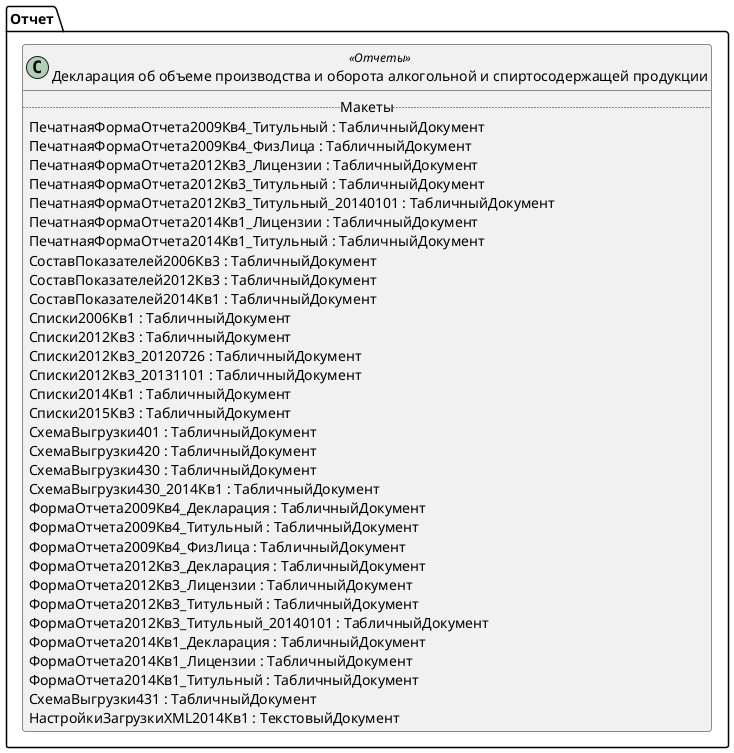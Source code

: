 ﻿@startuml РегламентированныйОтчетАлкоПриложение3
'!include templates.wsd
'..\include templates.wsd
class Отчет.РегламентированныйОтчетАлкоПриложение3 as "Декларация об объеме производства и оборота алкогольной и спиртосодержащей продукции" <<Отчеты>>
{
..Макеты..
ПечатнаяФормаОтчета2009Кв4_Титульный : ТабличныйДокумент
ПечатнаяФормаОтчета2009Кв4_ФизЛица : ТабличныйДокумент
ПечатнаяФормаОтчета2012Кв3_Лицензии : ТабличныйДокумент
ПечатнаяФормаОтчета2012Кв3_Титульный : ТабличныйДокумент
ПечатнаяФормаОтчета2012Кв3_Титульный_20140101 : ТабличныйДокумент
ПечатнаяФормаОтчета2014Кв1_Лицензии : ТабличныйДокумент
ПечатнаяФормаОтчета2014Кв1_Титульный : ТабличныйДокумент
СоставПоказателей2006Кв3 : ТабличныйДокумент
СоставПоказателей2012Кв3 : ТабличныйДокумент
СоставПоказателей2014Кв1 : ТабличныйДокумент
Списки2006Кв1 : ТабличныйДокумент
Списки2012Кв3 : ТабличныйДокумент
Списки2012Кв3_20120726 : ТабличныйДокумент
Списки2012Кв3_20131101 : ТабличныйДокумент
Списки2014Кв1 : ТабличныйДокумент
Списки2015Кв3 : ТабличныйДокумент
СхемаВыгрузки401 : ТабличныйДокумент
СхемаВыгрузки420 : ТабличныйДокумент
СхемаВыгрузки430 : ТабличныйДокумент
СхемаВыгрузки430_2014Кв1 : ТабличныйДокумент
ФормаОтчета2009Кв4_Декларация : ТабличныйДокумент
ФормаОтчета2009Кв4_Титульный : ТабличныйДокумент
ФормаОтчета2009Кв4_ФизЛица : ТабличныйДокумент
ФормаОтчета2012Кв3_Декларация : ТабличныйДокумент
ФормаОтчета2012Кв3_Лицензии : ТабличныйДокумент
ФормаОтчета2012Кв3_Титульный : ТабличныйДокумент
ФормаОтчета2012Кв3_Титульный_20140101 : ТабличныйДокумент
ФормаОтчета2014Кв1_Декларация : ТабличныйДокумент
ФормаОтчета2014Кв1_Лицензии : ТабличныйДокумент
ФормаОтчета2014Кв1_Титульный : ТабличныйДокумент
СхемаВыгрузки431 : ТабличныйДокумент
НастройкиЗагрузкиXML2014Кв1 : ТекстовыйДокумент
}
@enduml
